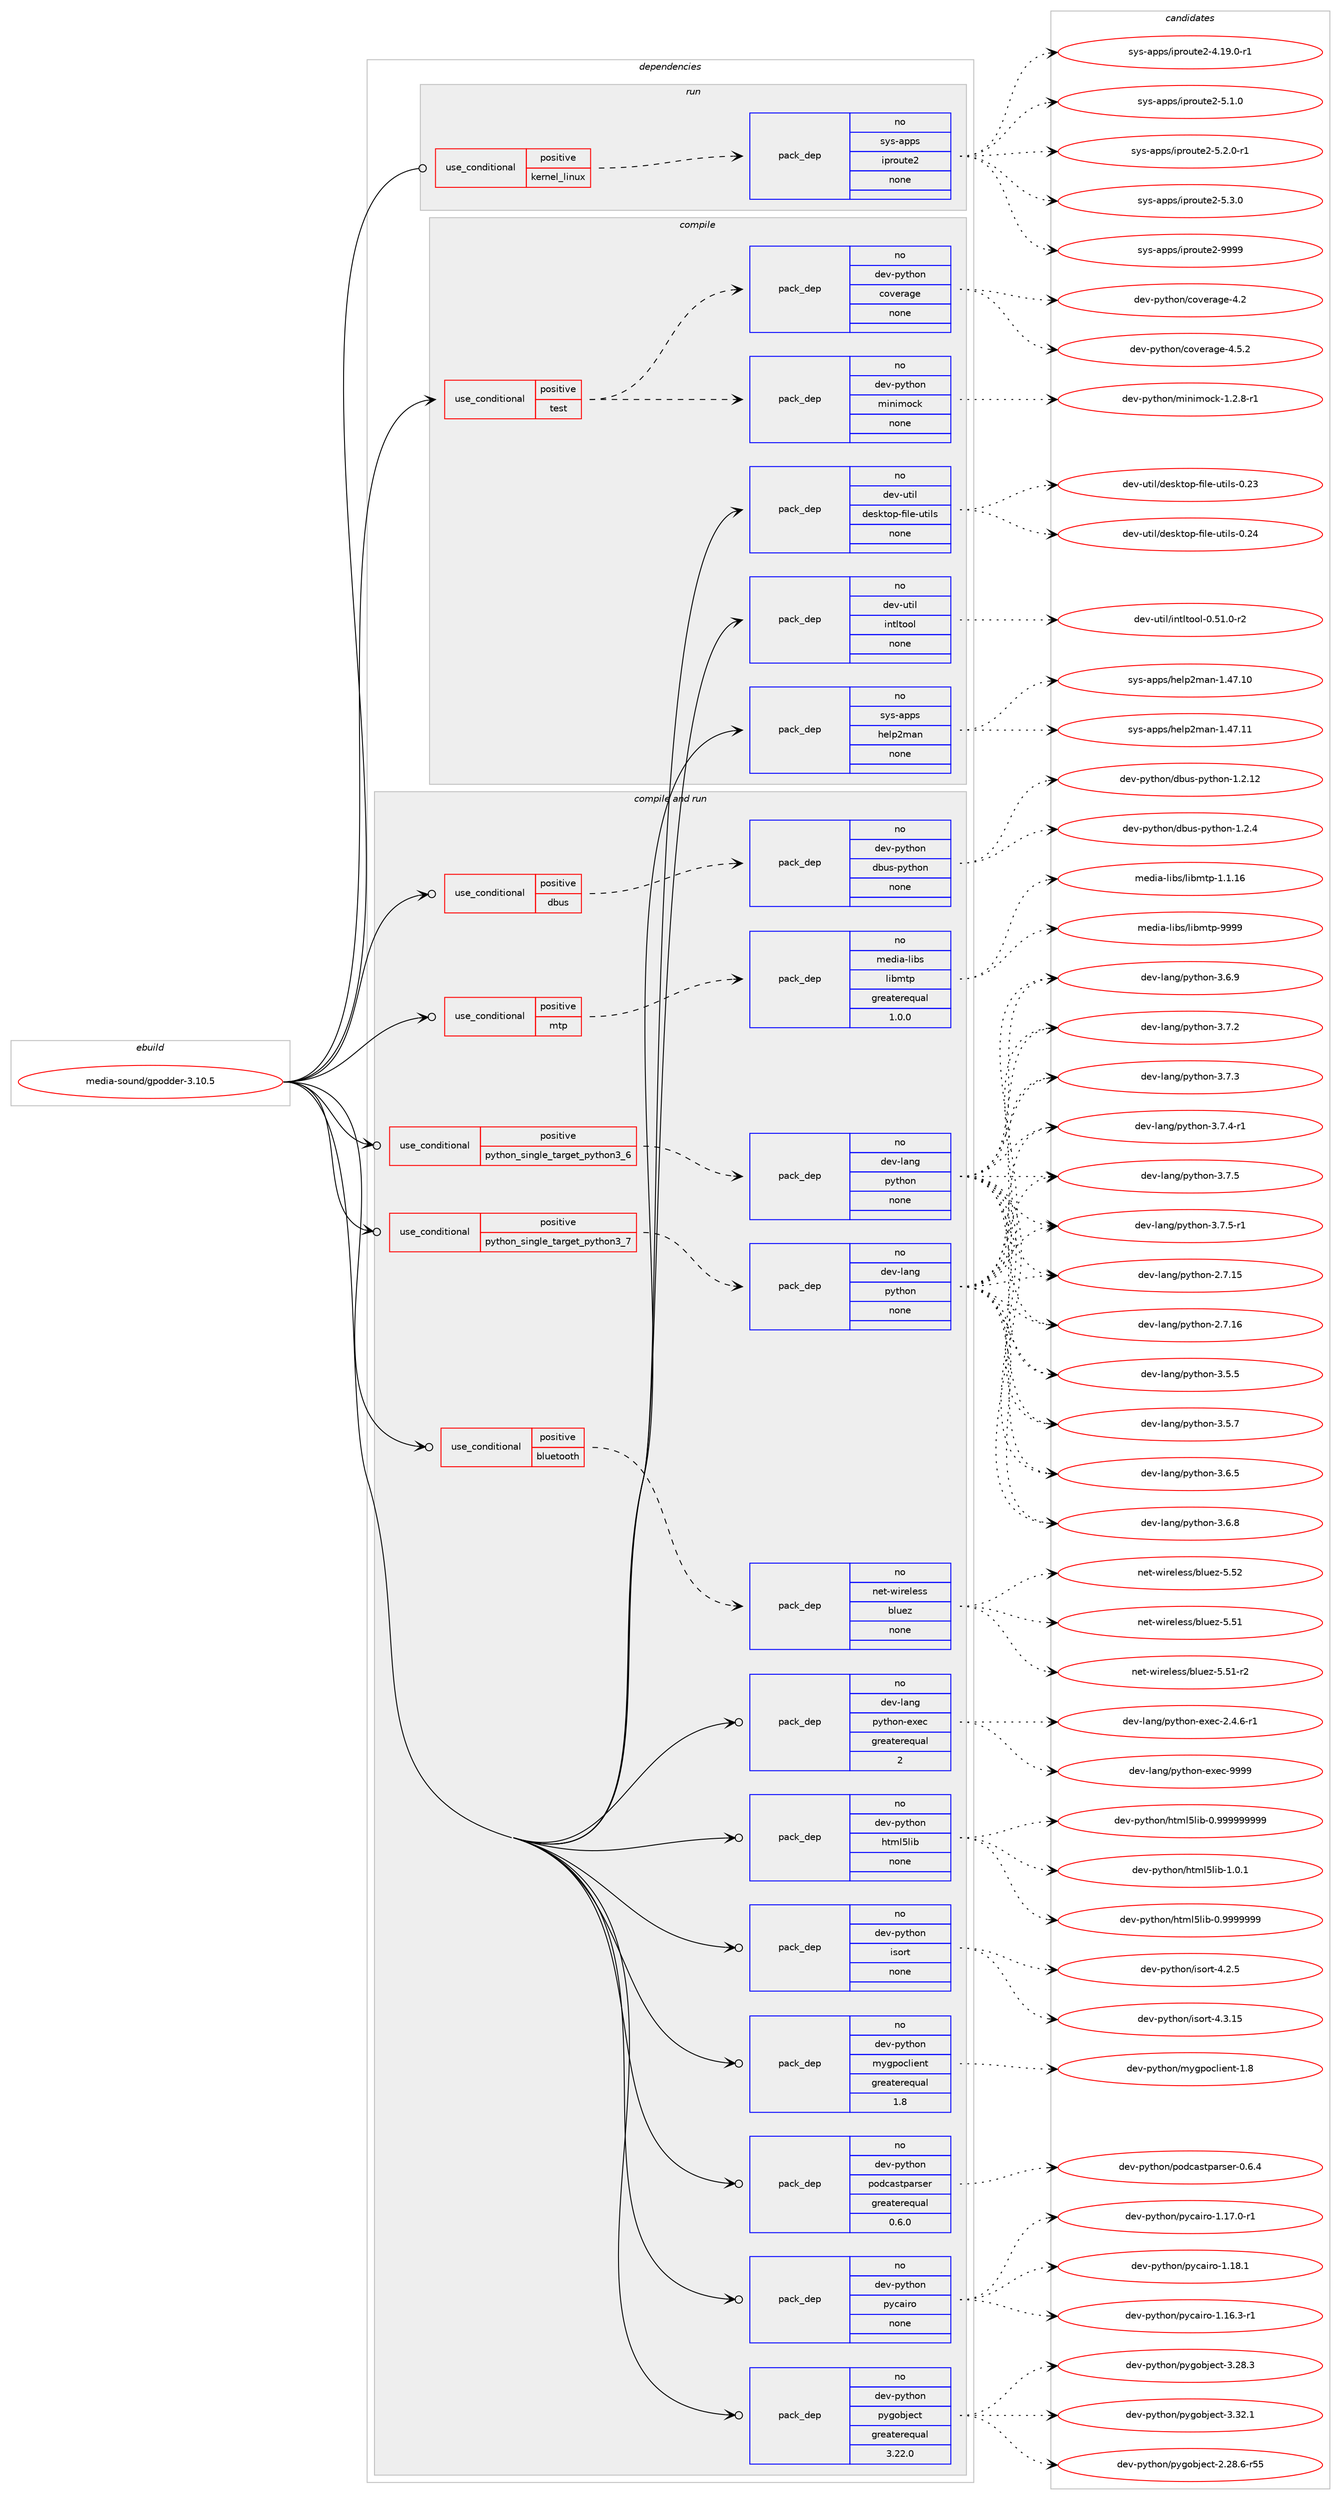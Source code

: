 digraph prolog {

# *************
# Graph options
# *************

newrank=true;
concentrate=true;
compound=true;
graph [rankdir=LR,fontname=Helvetica,fontsize=10,ranksep=1.5];#, ranksep=2.5, nodesep=0.2];
edge  [arrowhead=vee];
node  [fontname=Helvetica,fontsize=10];

# **********
# The ebuild
# **********

subgraph cluster_leftcol {
color=gray;
rank=same;
label=<<i>ebuild</i>>;
id [label="media-sound/gpodder-3.10.5", color=red, width=4, href="../media-sound/gpodder-3.10.5.svg"];
}

# ****************
# The dependencies
# ****************

subgraph cluster_midcol {
color=gray;
label=<<i>dependencies</i>>;
subgraph cluster_compile {
fillcolor="#eeeeee";
style=filled;
label=<<i>compile</i>>;
subgraph cond194021 {
dependency799103 [label=<<TABLE BORDER="0" CELLBORDER="1" CELLSPACING="0" CELLPADDING="4"><TR><TD ROWSPAN="3" CELLPADDING="10">use_conditional</TD></TR><TR><TD>positive</TD></TR><TR><TD>test</TD></TR></TABLE>>, shape=none, color=red];
subgraph pack591112 {
dependency799104 [label=<<TABLE BORDER="0" CELLBORDER="1" CELLSPACING="0" CELLPADDING="4" WIDTH="220"><TR><TD ROWSPAN="6" CELLPADDING="30">pack_dep</TD></TR><TR><TD WIDTH="110">no</TD></TR><TR><TD>dev-python</TD></TR><TR><TD>minimock</TD></TR><TR><TD>none</TD></TR><TR><TD></TD></TR></TABLE>>, shape=none, color=blue];
}
dependency799103:e -> dependency799104:w [weight=20,style="dashed",arrowhead="vee"];
subgraph pack591113 {
dependency799105 [label=<<TABLE BORDER="0" CELLBORDER="1" CELLSPACING="0" CELLPADDING="4" WIDTH="220"><TR><TD ROWSPAN="6" CELLPADDING="30">pack_dep</TD></TR><TR><TD WIDTH="110">no</TD></TR><TR><TD>dev-python</TD></TR><TR><TD>coverage</TD></TR><TR><TD>none</TD></TR><TR><TD></TD></TR></TABLE>>, shape=none, color=blue];
}
dependency799103:e -> dependency799105:w [weight=20,style="dashed",arrowhead="vee"];
}
id:e -> dependency799103:w [weight=20,style="solid",arrowhead="vee"];
subgraph pack591114 {
dependency799106 [label=<<TABLE BORDER="0" CELLBORDER="1" CELLSPACING="0" CELLPADDING="4" WIDTH="220"><TR><TD ROWSPAN="6" CELLPADDING="30">pack_dep</TD></TR><TR><TD WIDTH="110">no</TD></TR><TR><TD>dev-util</TD></TR><TR><TD>desktop-file-utils</TD></TR><TR><TD>none</TD></TR><TR><TD></TD></TR></TABLE>>, shape=none, color=blue];
}
id:e -> dependency799106:w [weight=20,style="solid",arrowhead="vee"];
subgraph pack591115 {
dependency799107 [label=<<TABLE BORDER="0" CELLBORDER="1" CELLSPACING="0" CELLPADDING="4" WIDTH="220"><TR><TD ROWSPAN="6" CELLPADDING="30">pack_dep</TD></TR><TR><TD WIDTH="110">no</TD></TR><TR><TD>dev-util</TD></TR><TR><TD>intltool</TD></TR><TR><TD>none</TD></TR><TR><TD></TD></TR></TABLE>>, shape=none, color=blue];
}
id:e -> dependency799107:w [weight=20,style="solid",arrowhead="vee"];
subgraph pack591116 {
dependency799108 [label=<<TABLE BORDER="0" CELLBORDER="1" CELLSPACING="0" CELLPADDING="4" WIDTH="220"><TR><TD ROWSPAN="6" CELLPADDING="30">pack_dep</TD></TR><TR><TD WIDTH="110">no</TD></TR><TR><TD>sys-apps</TD></TR><TR><TD>help2man</TD></TR><TR><TD>none</TD></TR><TR><TD></TD></TR></TABLE>>, shape=none, color=blue];
}
id:e -> dependency799108:w [weight=20,style="solid",arrowhead="vee"];
}
subgraph cluster_compileandrun {
fillcolor="#eeeeee";
style=filled;
label=<<i>compile and run</i>>;
subgraph cond194022 {
dependency799109 [label=<<TABLE BORDER="0" CELLBORDER="1" CELLSPACING="0" CELLPADDING="4"><TR><TD ROWSPAN="3" CELLPADDING="10">use_conditional</TD></TR><TR><TD>positive</TD></TR><TR><TD>bluetooth</TD></TR></TABLE>>, shape=none, color=red];
subgraph pack591117 {
dependency799110 [label=<<TABLE BORDER="0" CELLBORDER="1" CELLSPACING="0" CELLPADDING="4" WIDTH="220"><TR><TD ROWSPAN="6" CELLPADDING="30">pack_dep</TD></TR><TR><TD WIDTH="110">no</TD></TR><TR><TD>net-wireless</TD></TR><TR><TD>bluez</TD></TR><TR><TD>none</TD></TR><TR><TD></TD></TR></TABLE>>, shape=none, color=blue];
}
dependency799109:e -> dependency799110:w [weight=20,style="dashed",arrowhead="vee"];
}
id:e -> dependency799109:w [weight=20,style="solid",arrowhead="odotvee"];
subgraph cond194023 {
dependency799111 [label=<<TABLE BORDER="0" CELLBORDER="1" CELLSPACING="0" CELLPADDING="4"><TR><TD ROWSPAN="3" CELLPADDING="10">use_conditional</TD></TR><TR><TD>positive</TD></TR><TR><TD>dbus</TD></TR></TABLE>>, shape=none, color=red];
subgraph pack591118 {
dependency799112 [label=<<TABLE BORDER="0" CELLBORDER="1" CELLSPACING="0" CELLPADDING="4" WIDTH="220"><TR><TD ROWSPAN="6" CELLPADDING="30">pack_dep</TD></TR><TR><TD WIDTH="110">no</TD></TR><TR><TD>dev-python</TD></TR><TR><TD>dbus-python</TD></TR><TR><TD>none</TD></TR><TR><TD></TD></TR></TABLE>>, shape=none, color=blue];
}
dependency799111:e -> dependency799112:w [weight=20,style="dashed",arrowhead="vee"];
}
id:e -> dependency799111:w [weight=20,style="solid",arrowhead="odotvee"];
subgraph cond194024 {
dependency799113 [label=<<TABLE BORDER="0" CELLBORDER="1" CELLSPACING="0" CELLPADDING="4"><TR><TD ROWSPAN="3" CELLPADDING="10">use_conditional</TD></TR><TR><TD>positive</TD></TR><TR><TD>mtp</TD></TR></TABLE>>, shape=none, color=red];
subgraph pack591119 {
dependency799114 [label=<<TABLE BORDER="0" CELLBORDER="1" CELLSPACING="0" CELLPADDING="4" WIDTH="220"><TR><TD ROWSPAN="6" CELLPADDING="30">pack_dep</TD></TR><TR><TD WIDTH="110">no</TD></TR><TR><TD>media-libs</TD></TR><TR><TD>libmtp</TD></TR><TR><TD>greaterequal</TD></TR><TR><TD>1.0.0</TD></TR></TABLE>>, shape=none, color=blue];
}
dependency799113:e -> dependency799114:w [weight=20,style="dashed",arrowhead="vee"];
}
id:e -> dependency799113:w [weight=20,style="solid",arrowhead="odotvee"];
subgraph cond194025 {
dependency799115 [label=<<TABLE BORDER="0" CELLBORDER="1" CELLSPACING="0" CELLPADDING="4"><TR><TD ROWSPAN="3" CELLPADDING="10">use_conditional</TD></TR><TR><TD>positive</TD></TR><TR><TD>python_single_target_python3_6</TD></TR></TABLE>>, shape=none, color=red];
subgraph pack591120 {
dependency799116 [label=<<TABLE BORDER="0" CELLBORDER="1" CELLSPACING="0" CELLPADDING="4" WIDTH="220"><TR><TD ROWSPAN="6" CELLPADDING="30">pack_dep</TD></TR><TR><TD WIDTH="110">no</TD></TR><TR><TD>dev-lang</TD></TR><TR><TD>python</TD></TR><TR><TD>none</TD></TR><TR><TD></TD></TR></TABLE>>, shape=none, color=blue];
}
dependency799115:e -> dependency799116:w [weight=20,style="dashed",arrowhead="vee"];
}
id:e -> dependency799115:w [weight=20,style="solid",arrowhead="odotvee"];
subgraph cond194026 {
dependency799117 [label=<<TABLE BORDER="0" CELLBORDER="1" CELLSPACING="0" CELLPADDING="4"><TR><TD ROWSPAN="3" CELLPADDING="10">use_conditional</TD></TR><TR><TD>positive</TD></TR><TR><TD>python_single_target_python3_7</TD></TR></TABLE>>, shape=none, color=red];
subgraph pack591121 {
dependency799118 [label=<<TABLE BORDER="0" CELLBORDER="1" CELLSPACING="0" CELLPADDING="4" WIDTH="220"><TR><TD ROWSPAN="6" CELLPADDING="30">pack_dep</TD></TR><TR><TD WIDTH="110">no</TD></TR><TR><TD>dev-lang</TD></TR><TR><TD>python</TD></TR><TR><TD>none</TD></TR><TR><TD></TD></TR></TABLE>>, shape=none, color=blue];
}
dependency799117:e -> dependency799118:w [weight=20,style="dashed",arrowhead="vee"];
}
id:e -> dependency799117:w [weight=20,style="solid",arrowhead="odotvee"];
subgraph pack591122 {
dependency799119 [label=<<TABLE BORDER="0" CELLBORDER="1" CELLSPACING="0" CELLPADDING="4" WIDTH="220"><TR><TD ROWSPAN="6" CELLPADDING="30">pack_dep</TD></TR><TR><TD WIDTH="110">no</TD></TR><TR><TD>dev-lang</TD></TR><TR><TD>python-exec</TD></TR><TR><TD>greaterequal</TD></TR><TR><TD>2</TD></TR></TABLE>>, shape=none, color=blue];
}
id:e -> dependency799119:w [weight=20,style="solid",arrowhead="odotvee"];
subgraph pack591123 {
dependency799120 [label=<<TABLE BORDER="0" CELLBORDER="1" CELLSPACING="0" CELLPADDING="4" WIDTH="220"><TR><TD ROWSPAN="6" CELLPADDING="30">pack_dep</TD></TR><TR><TD WIDTH="110">no</TD></TR><TR><TD>dev-python</TD></TR><TR><TD>html5lib</TD></TR><TR><TD>none</TD></TR><TR><TD></TD></TR></TABLE>>, shape=none, color=blue];
}
id:e -> dependency799120:w [weight=20,style="solid",arrowhead="odotvee"];
subgraph pack591124 {
dependency799121 [label=<<TABLE BORDER="0" CELLBORDER="1" CELLSPACING="0" CELLPADDING="4" WIDTH="220"><TR><TD ROWSPAN="6" CELLPADDING="30">pack_dep</TD></TR><TR><TD WIDTH="110">no</TD></TR><TR><TD>dev-python</TD></TR><TR><TD>isort</TD></TR><TR><TD>none</TD></TR><TR><TD></TD></TR></TABLE>>, shape=none, color=blue];
}
id:e -> dependency799121:w [weight=20,style="solid",arrowhead="odotvee"];
subgraph pack591125 {
dependency799122 [label=<<TABLE BORDER="0" CELLBORDER="1" CELLSPACING="0" CELLPADDING="4" WIDTH="220"><TR><TD ROWSPAN="6" CELLPADDING="30">pack_dep</TD></TR><TR><TD WIDTH="110">no</TD></TR><TR><TD>dev-python</TD></TR><TR><TD>mygpoclient</TD></TR><TR><TD>greaterequal</TD></TR><TR><TD>1.8</TD></TR></TABLE>>, shape=none, color=blue];
}
id:e -> dependency799122:w [weight=20,style="solid",arrowhead="odotvee"];
subgraph pack591126 {
dependency799123 [label=<<TABLE BORDER="0" CELLBORDER="1" CELLSPACING="0" CELLPADDING="4" WIDTH="220"><TR><TD ROWSPAN="6" CELLPADDING="30">pack_dep</TD></TR><TR><TD WIDTH="110">no</TD></TR><TR><TD>dev-python</TD></TR><TR><TD>podcastparser</TD></TR><TR><TD>greaterequal</TD></TR><TR><TD>0.6.0</TD></TR></TABLE>>, shape=none, color=blue];
}
id:e -> dependency799123:w [weight=20,style="solid",arrowhead="odotvee"];
subgraph pack591127 {
dependency799124 [label=<<TABLE BORDER="0" CELLBORDER="1" CELLSPACING="0" CELLPADDING="4" WIDTH="220"><TR><TD ROWSPAN="6" CELLPADDING="30">pack_dep</TD></TR><TR><TD WIDTH="110">no</TD></TR><TR><TD>dev-python</TD></TR><TR><TD>pycairo</TD></TR><TR><TD>none</TD></TR><TR><TD></TD></TR></TABLE>>, shape=none, color=blue];
}
id:e -> dependency799124:w [weight=20,style="solid",arrowhead="odotvee"];
subgraph pack591128 {
dependency799125 [label=<<TABLE BORDER="0" CELLBORDER="1" CELLSPACING="0" CELLPADDING="4" WIDTH="220"><TR><TD ROWSPAN="6" CELLPADDING="30">pack_dep</TD></TR><TR><TD WIDTH="110">no</TD></TR><TR><TD>dev-python</TD></TR><TR><TD>pygobject</TD></TR><TR><TD>greaterequal</TD></TR><TR><TD>3.22.0</TD></TR></TABLE>>, shape=none, color=blue];
}
id:e -> dependency799125:w [weight=20,style="solid",arrowhead="odotvee"];
}
subgraph cluster_run {
fillcolor="#eeeeee";
style=filled;
label=<<i>run</i>>;
subgraph cond194027 {
dependency799126 [label=<<TABLE BORDER="0" CELLBORDER="1" CELLSPACING="0" CELLPADDING="4"><TR><TD ROWSPAN="3" CELLPADDING="10">use_conditional</TD></TR><TR><TD>positive</TD></TR><TR><TD>kernel_linux</TD></TR></TABLE>>, shape=none, color=red];
subgraph pack591129 {
dependency799127 [label=<<TABLE BORDER="0" CELLBORDER="1" CELLSPACING="0" CELLPADDING="4" WIDTH="220"><TR><TD ROWSPAN="6" CELLPADDING="30">pack_dep</TD></TR><TR><TD WIDTH="110">no</TD></TR><TR><TD>sys-apps</TD></TR><TR><TD>iproute2</TD></TR><TR><TD>none</TD></TR><TR><TD></TD></TR></TABLE>>, shape=none, color=blue];
}
dependency799126:e -> dependency799127:w [weight=20,style="dashed",arrowhead="vee"];
}
id:e -> dependency799126:w [weight=20,style="solid",arrowhead="odot"];
}
}

# **************
# The candidates
# **************

subgraph cluster_choices {
rank=same;
color=gray;
label=<<i>candidates</i>>;

subgraph choice591112 {
color=black;
nodesep=1;
choice1001011184511212111610411111047109105110105109111991074549465046564511449 [label="dev-python/minimock-1.2.8-r1", color=red, width=4,href="../dev-python/minimock-1.2.8-r1.svg"];
dependency799104:e -> choice1001011184511212111610411111047109105110105109111991074549465046564511449:w [style=dotted,weight="100"];
}
subgraph choice591113 {
color=black;
nodesep=1;
choice1001011184511212111610411111047991111181011149710310145524650 [label="dev-python/coverage-4.2", color=red, width=4,href="../dev-python/coverage-4.2.svg"];
choice10010111845112121116104111110479911111810111497103101455246534650 [label="dev-python/coverage-4.5.2", color=red, width=4,href="../dev-python/coverage-4.5.2.svg"];
dependency799105:e -> choice1001011184511212111610411111047991111181011149710310145524650:w [style=dotted,weight="100"];
dependency799105:e -> choice10010111845112121116104111110479911111810111497103101455246534650:w [style=dotted,weight="100"];
}
subgraph choice591114 {
color=black;
nodesep=1;
choice100101118451171161051084710010111510711611111245102105108101451171161051081154548465051 [label="dev-util/desktop-file-utils-0.23", color=red, width=4,href="../dev-util/desktop-file-utils-0.23.svg"];
choice100101118451171161051084710010111510711611111245102105108101451171161051081154548465052 [label="dev-util/desktop-file-utils-0.24", color=red, width=4,href="../dev-util/desktop-file-utils-0.24.svg"];
dependency799106:e -> choice100101118451171161051084710010111510711611111245102105108101451171161051081154548465051:w [style=dotted,weight="100"];
dependency799106:e -> choice100101118451171161051084710010111510711611111245102105108101451171161051081154548465052:w [style=dotted,weight="100"];
}
subgraph choice591115 {
color=black;
nodesep=1;
choice1001011184511711610510847105110116108116111111108454846534946484511450 [label="dev-util/intltool-0.51.0-r2", color=red, width=4,href="../dev-util/intltool-0.51.0-r2.svg"];
dependency799107:e -> choice1001011184511711610510847105110116108116111111108454846534946484511450:w [style=dotted,weight="100"];
}
subgraph choice591116 {
color=black;
nodesep=1;
choice11512111545971121121154710410110811250109971104549465255464948 [label="sys-apps/help2man-1.47.10", color=red, width=4,href="../sys-apps/help2man-1.47.10.svg"];
choice11512111545971121121154710410110811250109971104549465255464949 [label="sys-apps/help2man-1.47.11", color=red, width=4,href="../sys-apps/help2man-1.47.11.svg"];
dependency799108:e -> choice11512111545971121121154710410110811250109971104549465255464948:w [style=dotted,weight="100"];
dependency799108:e -> choice11512111545971121121154710410110811250109971104549465255464949:w [style=dotted,weight="100"];
}
subgraph choice591117 {
color=black;
nodesep=1;
choice1101011164511910511410110810111511547981081171011224553465349 [label="net-wireless/bluez-5.51", color=red, width=4,href="../net-wireless/bluez-5.51.svg"];
choice11010111645119105114101108101115115479810811710112245534653494511450 [label="net-wireless/bluez-5.51-r2", color=red, width=4,href="../net-wireless/bluez-5.51-r2.svg"];
choice1101011164511910511410110810111511547981081171011224553465350 [label="net-wireless/bluez-5.52", color=red, width=4,href="../net-wireless/bluez-5.52.svg"];
dependency799110:e -> choice1101011164511910511410110810111511547981081171011224553465349:w [style=dotted,weight="100"];
dependency799110:e -> choice11010111645119105114101108101115115479810811710112245534653494511450:w [style=dotted,weight="100"];
dependency799110:e -> choice1101011164511910511410110810111511547981081171011224553465350:w [style=dotted,weight="100"];
}
subgraph choice591118 {
color=black;
nodesep=1;
choice1001011184511212111610411111047100981171154511212111610411111045494650464950 [label="dev-python/dbus-python-1.2.12", color=red, width=4,href="../dev-python/dbus-python-1.2.12.svg"];
choice10010111845112121116104111110471009811711545112121116104111110454946504652 [label="dev-python/dbus-python-1.2.4", color=red, width=4,href="../dev-python/dbus-python-1.2.4.svg"];
dependency799112:e -> choice1001011184511212111610411111047100981171154511212111610411111045494650464950:w [style=dotted,weight="100"];
dependency799112:e -> choice10010111845112121116104111110471009811711545112121116104111110454946504652:w [style=dotted,weight="100"];
}
subgraph choice591119 {
color=black;
nodesep=1;
choice109101100105974510810598115471081059810911611245494649464954 [label="media-libs/libmtp-1.1.16", color=red, width=4,href="../media-libs/libmtp-1.1.16.svg"];
choice10910110010597451081059811547108105981091161124557575757 [label="media-libs/libmtp-9999", color=red, width=4,href="../media-libs/libmtp-9999.svg"];
dependency799114:e -> choice109101100105974510810598115471081059810911611245494649464954:w [style=dotted,weight="100"];
dependency799114:e -> choice10910110010597451081059811547108105981091161124557575757:w [style=dotted,weight="100"];
}
subgraph choice591120 {
color=black;
nodesep=1;
choice10010111845108971101034711212111610411111045504655464953 [label="dev-lang/python-2.7.15", color=red, width=4,href="../dev-lang/python-2.7.15.svg"];
choice10010111845108971101034711212111610411111045504655464954 [label="dev-lang/python-2.7.16", color=red, width=4,href="../dev-lang/python-2.7.16.svg"];
choice100101118451089711010347112121116104111110455146534653 [label="dev-lang/python-3.5.5", color=red, width=4,href="../dev-lang/python-3.5.5.svg"];
choice100101118451089711010347112121116104111110455146534655 [label="dev-lang/python-3.5.7", color=red, width=4,href="../dev-lang/python-3.5.7.svg"];
choice100101118451089711010347112121116104111110455146544653 [label="dev-lang/python-3.6.5", color=red, width=4,href="../dev-lang/python-3.6.5.svg"];
choice100101118451089711010347112121116104111110455146544656 [label="dev-lang/python-3.6.8", color=red, width=4,href="../dev-lang/python-3.6.8.svg"];
choice100101118451089711010347112121116104111110455146544657 [label="dev-lang/python-3.6.9", color=red, width=4,href="../dev-lang/python-3.6.9.svg"];
choice100101118451089711010347112121116104111110455146554650 [label="dev-lang/python-3.7.2", color=red, width=4,href="../dev-lang/python-3.7.2.svg"];
choice100101118451089711010347112121116104111110455146554651 [label="dev-lang/python-3.7.3", color=red, width=4,href="../dev-lang/python-3.7.3.svg"];
choice1001011184510897110103471121211161041111104551465546524511449 [label="dev-lang/python-3.7.4-r1", color=red, width=4,href="../dev-lang/python-3.7.4-r1.svg"];
choice100101118451089711010347112121116104111110455146554653 [label="dev-lang/python-3.7.5", color=red, width=4,href="../dev-lang/python-3.7.5.svg"];
choice1001011184510897110103471121211161041111104551465546534511449 [label="dev-lang/python-3.7.5-r1", color=red, width=4,href="../dev-lang/python-3.7.5-r1.svg"];
dependency799116:e -> choice10010111845108971101034711212111610411111045504655464953:w [style=dotted,weight="100"];
dependency799116:e -> choice10010111845108971101034711212111610411111045504655464954:w [style=dotted,weight="100"];
dependency799116:e -> choice100101118451089711010347112121116104111110455146534653:w [style=dotted,weight="100"];
dependency799116:e -> choice100101118451089711010347112121116104111110455146534655:w [style=dotted,weight="100"];
dependency799116:e -> choice100101118451089711010347112121116104111110455146544653:w [style=dotted,weight="100"];
dependency799116:e -> choice100101118451089711010347112121116104111110455146544656:w [style=dotted,weight="100"];
dependency799116:e -> choice100101118451089711010347112121116104111110455146544657:w [style=dotted,weight="100"];
dependency799116:e -> choice100101118451089711010347112121116104111110455146554650:w [style=dotted,weight="100"];
dependency799116:e -> choice100101118451089711010347112121116104111110455146554651:w [style=dotted,weight="100"];
dependency799116:e -> choice1001011184510897110103471121211161041111104551465546524511449:w [style=dotted,weight="100"];
dependency799116:e -> choice100101118451089711010347112121116104111110455146554653:w [style=dotted,weight="100"];
dependency799116:e -> choice1001011184510897110103471121211161041111104551465546534511449:w [style=dotted,weight="100"];
}
subgraph choice591121 {
color=black;
nodesep=1;
choice10010111845108971101034711212111610411111045504655464953 [label="dev-lang/python-2.7.15", color=red, width=4,href="../dev-lang/python-2.7.15.svg"];
choice10010111845108971101034711212111610411111045504655464954 [label="dev-lang/python-2.7.16", color=red, width=4,href="../dev-lang/python-2.7.16.svg"];
choice100101118451089711010347112121116104111110455146534653 [label="dev-lang/python-3.5.5", color=red, width=4,href="../dev-lang/python-3.5.5.svg"];
choice100101118451089711010347112121116104111110455146534655 [label="dev-lang/python-3.5.7", color=red, width=4,href="../dev-lang/python-3.5.7.svg"];
choice100101118451089711010347112121116104111110455146544653 [label="dev-lang/python-3.6.5", color=red, width=4,href="../dev-lang/python-3.6.5.svg"];
choice100101118451089711010347112121116104111110455146544656 [label="dev-lang/python-3.6.8", color=red, width=4,href="../dev-lang/python-3.6.8.svg"];
choice100101118451089711010347112121116104111110455146544657 [label="dev-lang/python-3.6.9", color=red, width=4,href="../dev-lang/python-3.6.9.svg"];
choice100101118451089711010347112121116104111110455146554650 [label="dev-lang/python-3.7.2", color=red, width=4,href="../dev-lang/python-3.7.2.svg"];
choice100101118451089711010347112121116104111110455146554651 [label="dev-lang/python-3.7.3", color=red, width=4,href="../dev-lang/python-3.7.3.svg"];
choice1001011184510897110103471121211161041111104551465546524511449 [label="dev-lang/python-3.7.4-r1", color=red, width=4,href="../dev-lang/python-3.7.4-r1.svg"];
choice100101118451089711010347112121116104111110455146554653 [label="dev-lang/python-3.7.5", color=red, width=4,href="../dev-lang/python-3.7.5.svg"];
choice1001011184510897110103471121211161041111104551465546534511449 [label="dev-lang/python-3.7.5-r1", color=red, width=4,href="../dev-lang/python-3.7.5-r1.svg"];
dependency799118:e -> choice10010111845108971101034711212111610411111045504655464953:w [style=dotted,weight="100"];
dependency799118:e -> choice10010111845108971101034711212111610411111045504655464954:w [style=dotted,weight="100"];
dependency799118:e -> choice100101118451089711010347112121116104111110455146534653:w [style=dotted,weight="100"];
dependency799118:e -> choice100101118451089711010347112121116104111110455146534655:w [style=dotted,weight="100"];
dependency799118:e -> choice100101118451089711010347112121116104111110455146544653:w [style=dotted,weight="100"];
dependency799118:e -> choice100101118451089711010347112121116104111110455146544656:w [style=dotted,weight="100"];
dependency799118:e -> choice100101118451089711010347112121116104111110455146544657:w [style=dotted,weight="100"];
dependency799118:e -> choice100101118451089711010347112121116104111110455146554650:w [style=dotted,weight="100"];
dependency799118:e -> choice100101118451089711010347112121116104111110455146554651:w [style=dotted,weight="100"];
dependency799118:e -> choice1001011184510897110103471121211161041111104551465546524511449:w [style=dotted,weight="100"];
dependency799118:e -> choice100101118451089711010347112121116104111110455146554653:w [style=dotted,weight="100"];
dependency799118:e -> choice1001011184510897110103471121211161041111104551465546534511449:w [style=dotted,weight="100"];
}
subgraph choice591122 {
color=black;
nodesep=1;
choice10010111845108971101034711212111610411111045101120101994550465246544511449 [label="dev-lang/python-exec-2.4.6-r1", color=red, width=4,href="../dev-lang/python-exec-2.4.6-r1.svg"];
choice10010111845108971101034711212111610411111045101120101994557575757 [label="dev-lang/python-exec-9999", color=red, width=4,href="../dev-lang/python-exec-9999.svg"];
dependency799119:e -> choice10010111845108971101034711212111610411111045101120101994550465246544511449:w [style=dotted,weight="100"];
dependency799119:e -> choice10010111845108971101034711212111610411111045101120101994557575757:w [style=dotted,weight="100"];
}
subgraph choice591123 {
color=black;
nodesep=1;
choice1001011184511212111610411111047104116109108531081059845484657575757575757 [label="dev-python/html5lib-0.9999999", color=red, width=4,href="../dev-python/html5lib-0.9999999.svg"];
choice10010111845112121116104111110471041161091085310810598454846575757575757575757 [label="dev-python/html5lib-0.999999999", color=red, width=4,href="../dev-python/html5lib-0.999999999.svg"];
choice10010111845112121116104111110471041161091085310810598454946484649 [label="dev-python/html5lib-1.0.1", color=red, width=4,href="../dev-python/html5lib-1.0.1.svg"];
dependency799120:e -> choice1001011184511212111610411111047104116109108531081059845484657575757575757:w [style=dotted,weight="100"];
dependency799120:e -> choice10010111845112121116104111110471041161091085310810598454846575757575757575757:w [style=dotted,weight="100"];
dependency799120:e -> choice10010111845112121116104111110471041161091085310810598454946484649:w [style=dotted,weight="100"];
}
subgraph choice591124 {
color=black;
nodesep=1;
choice1001011184511212111610411111047105115111114116455246504653 [label="dev-python/isort-4.2.5", color=red, width=4,href="../dev-python/isort-4.2.5.svg"];
choice100101118451121211161041111104710511511111411645524651464953 [label="dev-python/isort-4.3.15", color=red, width=4,href="../dev-python/isort-4.3.15.svg"];
dependency799121:e -> choice1001011184511212111610411111047105115111114116455246504653:w [style=dotted,weight="100"];
dependency799121:e -> choice100101118451121211161041111104710511511111411645524651464953:w [style=dotted,weight="100"];
}
subgraph choice591125 {
color=black;
nodesep=1;
choice10010111845112121116104111110471091211031121119910810510111011645494656 [label="dev-python/mygpoclient-1.8", color=red, width=4,href="../dev-python/mygpoclient-1.8.svg"];
dependency799122:e -> choice10010111845112121116104111110471091211031121119910810510111011645494656:w [style=dotted,weight="100"];
}
subgraph choice591126 {
color=black;
nodesep=1;
choice1001011184511212111610411111047112111100999711511611297114115101114454846544652 [label="dev-python/podcastparser-0.6.4", color=red, width=4,href="../dev-python/podcastparser-0.6.4.svg"];
dependency799123:e -> choice1001011184511212111610411111047112111100999711511611297114115101114454846544652:w [style=dotted,weight="100"];
}
subgraph choice591127 {
color=black;
nodesep=1;
choice10010111845112121116104111110471121219997105114111454946495446514511449 [label="dev-python/pycairo-1.16.3-r1", color=red, width=4,href="../dev-python/pycairo-1.16.3-r1.svg"];
choice10010111845112121116104111110471121219997105114111454946495546484511449 [label="dev-python/pycairo-1.17.0-r1", color=red, width=4,href="../dev-python/pycairo-1.17.0-r1.svg"];
choice1001011184511212111610411111047112121999710511411145494649564649 [label="dev-python/pycairo-1.18.1", color=red, width=4,href="../dev-python/pycairo-1.18.1.svg"];
dependency799124:e -> choice10010111845112121116104111110471121219997105114111454946495446514511449:w [style=dotted,weight="100"];
dependency799124:e -> choice10010111845112121116104111110471121219997105114111454946495546484511449:w [style=dotted,weight="100"];
dependency799124:e -> choice1001011184511212111610411111047112121999710511411145494649564649:w [style=dotted,weight="100"];
}
subgraph choice591128 {
color=black;
nodesep=1;
choice1001011184511212111610411111047112121103111981061019911645504650564654451145353 [label="dev-python/pygobject-2.28.6-r55", color=red, width=4,href="../dev-python/pygobject-2.28.6-r55.svg"];
choice1001011184511212111610411111047112121103111981061019911645514650564651 [label="dev-python/pygobject-3.28.3", color=red, width=4,href="../dev-python/pygobject-3.28.3.svg"];
choice1001011184511212111610411111047112121103111981061019911645514651504649 [label="dev-python/pygobject-3.32.1", color=red, width=4,href="../dev-python/pygobject-3.32.1.svg"];
dependency799125:e -> choice1001011184511212111610411111047112121103111981061019911645504650564654451145353:w [style=dotted,weight="100"];
dependency799125:e -> choice1001011184511212111610411111047112121103111981061019911645514650564651:w [style=dotted,weight="100"];
dependency799125:e -> choice1001011184511212111610411111047112121103111981061019911645514651504649:w [style=dotted,weight="100"];
}
subgraph choice591129 {
color=black;
nodesep=1;
choice11512111545971121121154710511211411111711610150455246495746484511449 [label="sys-apps/iproute2-4.19.0-r1", color=red, width=4,href="../sys-apps/iproute2-4.19.0-r1.svg"];
choice11512111545971121121154710511211411111711610150455346494648 [label="sys-apps/iproute2-5.1.0", color=red, width=4,href="../sys-apps/iproute2-5.1.0.svg"];
choice115121115459711211211547105112114111117116101504553465046484511449 [label="sys-apps/iproute2-5.2.0-r1", color=red, width=4,href="../sys-apps/iproute2-5.2.0-r1.svg"];
choice11512111545971121121154710511211411111711610150455346514648 [label="sys-apps/iproute2-5.3.0", color=red, width=4,href="../sys-apps/iproute2-5.3.0.svg"];
choice115121115459711211211547105112114111117116101504557575757 [label="sys-apps/iproute2-9999", color=red, width=4,href="../sys-apps/iproute2-9999.svg"];
dependency799127:e -> choice11512111545971121121154710511211411111711610150455246495746484511449:w [style=dotted,weight="100"];
dependency799127:e -> choice11512111545971121121154710511211411111711610150455346494648:w [style=dotted,weight="100"];
dependency799127:e -> choice115121115459711211211547105112114111117116101504553465046484511449:w [style=dotted,weight="100"];
dependency799127:e -> choice11512111545971121121154710511211411111711610150455346514648:w [style=dotted,weight="100"];
dependency799127:e -> choice115121115459711211211547105112114111117116101504557575757:w [style=dotted,weight="100"];
}
}

}
